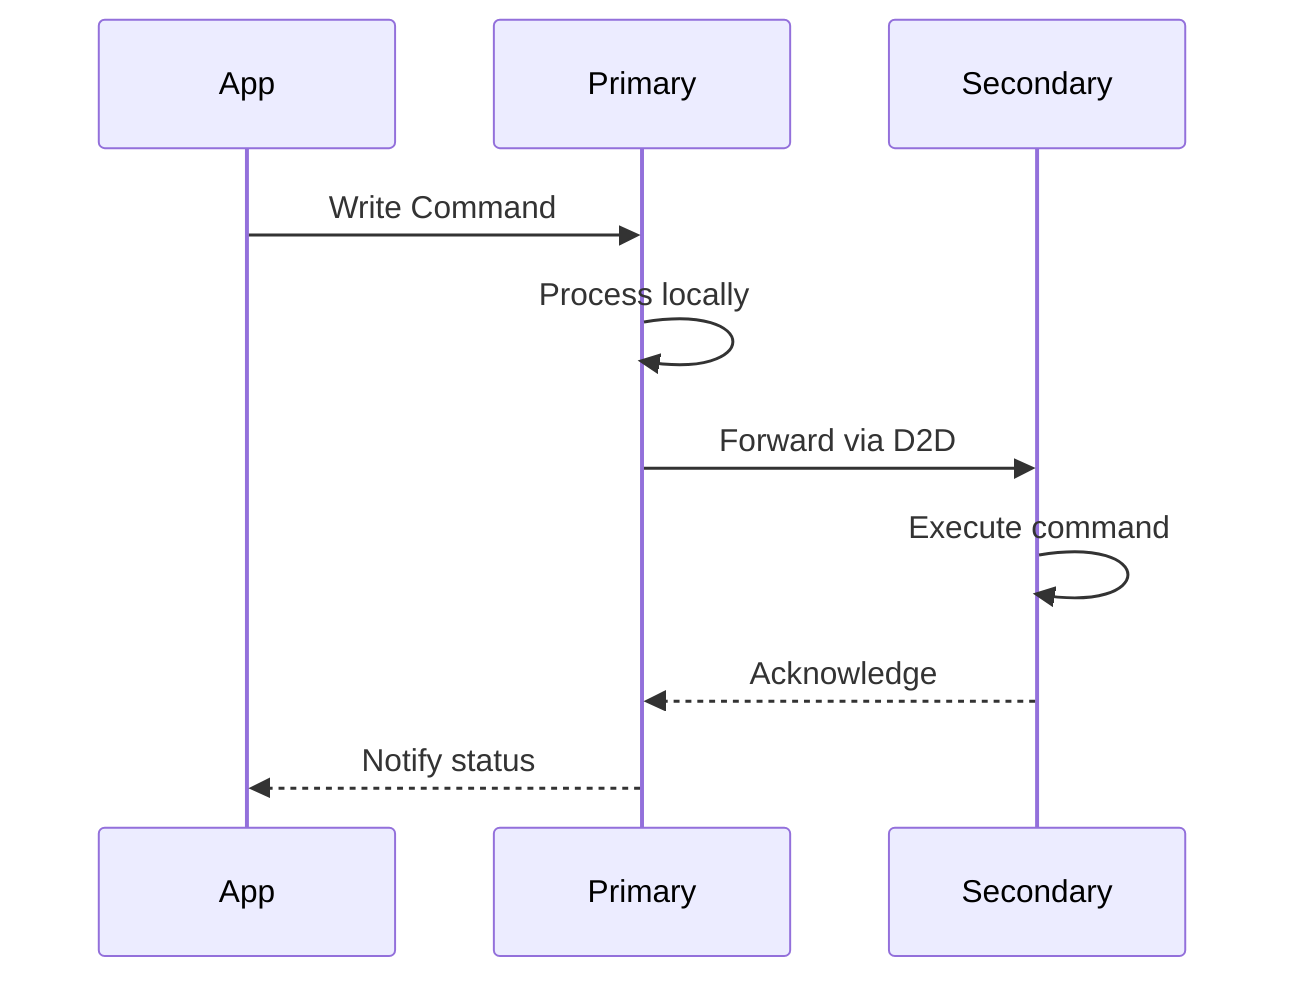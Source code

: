 sequenceDiagram
    participant App
    participant Primary
    participant Secondary
    
    App->>Primary: Write Command
    Primary->>Primary: Process locally
    Primary->>Secondary: Forward via D2D
    Secondary->>Secondary: Execute command
    Secondary-->>Primary: Acknowledge
    Primary-->>App: Notify status